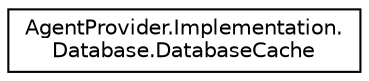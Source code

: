 digraph "Graphical Class Hierarchy"
{
  edge [fontname="Helvetica",fontsize="10",labelfontname="Helvetica",labelfontsize="10"];
  node [fontname="Helvetica",fontsize="10",shape=record];
  rankdir="LR";
  Node1 [label="AgentProvider.Implementation.\lDatabase.DatabaseCache",height=0.2,width=0.4,color="black", fillcolor="white", style="filled",URL="$class_agent_provider_1_1_implementation_1_1_database_1_1_database_cache.html"];
}
